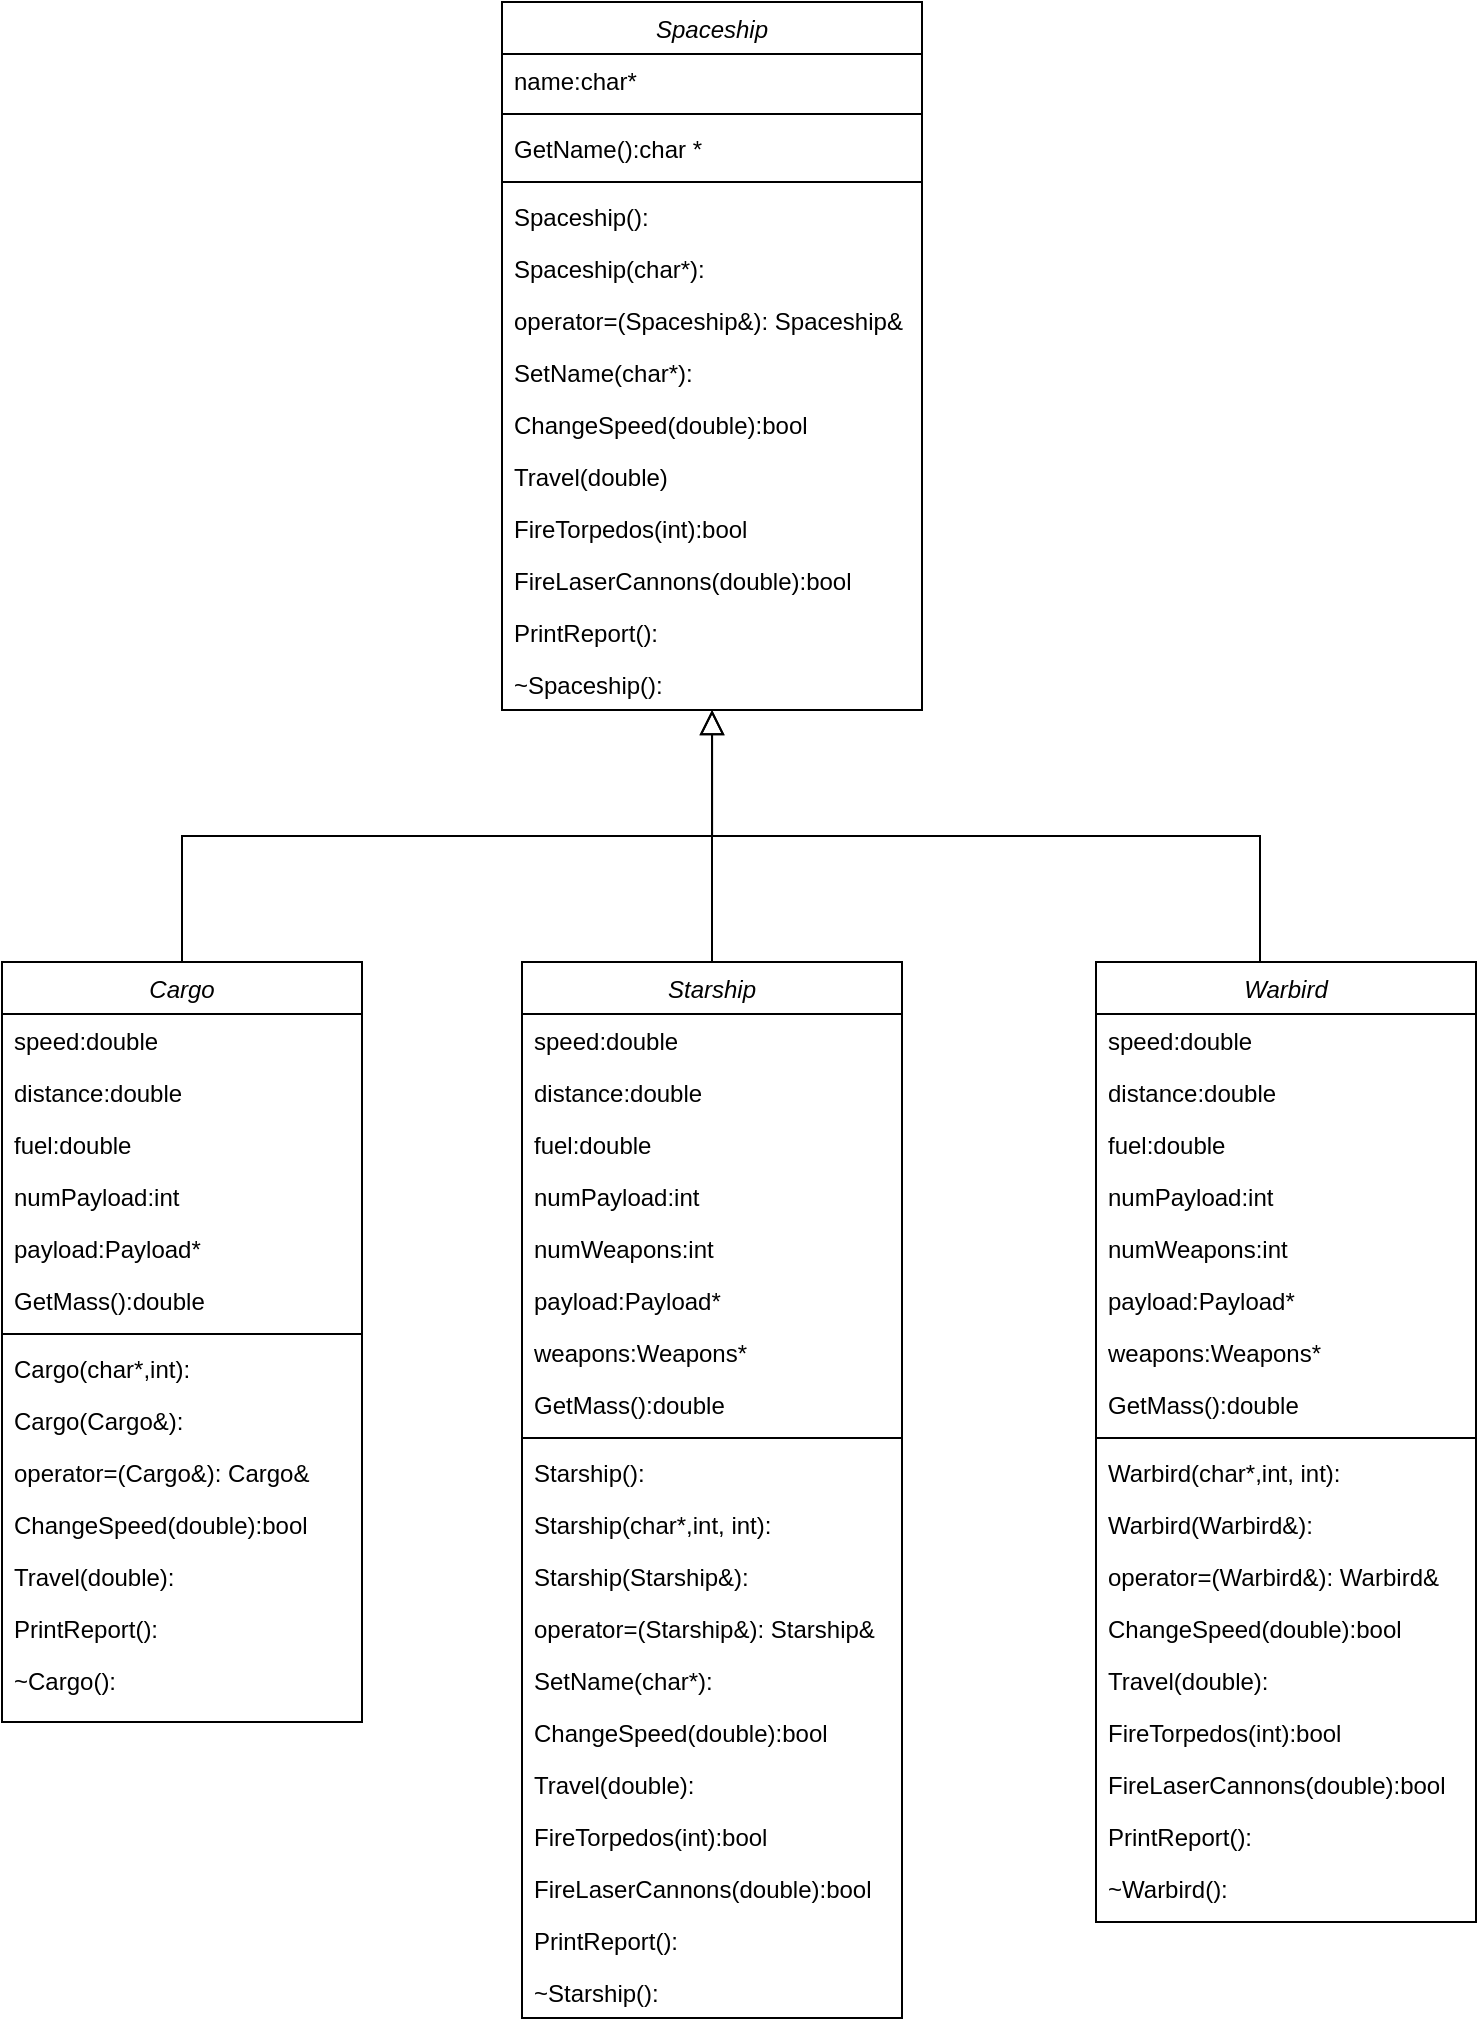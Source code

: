<mxfile version="14.4.9" type="device"><diagram id="C5RBs43oDa-KdzZeNtuy" name="Page-1"><mxGraphModel dx="2031" dy="1097" grid="1" gridSize="10" guides="1" tooltips="1" connect="1" arrows="1" fold="1" page="1" pageScale="1" pageWidth="827" pageHeight="1169" math="0" shadow="0"><root><mxCell id="WIyWlLk6GJQsqaUBKTNV-0"/><mxCell id="WIyWlLk6GJQsqaUBKTNV-1" parent="WIyWlLk6GJQsqaUBKTNV-0"/><mxCell id="zkfFHV4jXpPFQw0GAbJ--0" value="Spaceship" style="swimlane;fontStyle=2;align=center;verticalAlign=top;childLayout=stackLayout;horizontal=1;startSize=26;horizontalStack=0;resizeParent=1;resizeLast=0;collapsible=1;marginBottom=0;rounded=0;shadow=0;strokeWidth=1;" parent="WIyWlLk6GJQsqaUBKTNV-1" vertex="1"><mxGeometry x="340" y="120" width="210" height="354" as="geometry"><mxRectangle x="230" y="140" width="160" height="26" as="alternateBounds"/></mxGeometry></mxCell><mxCell id="zkfFHV4jXpPFQw0GAbJ--1" value="name:char*" style="text;align=left;verticalAlign=top;spacingLeft=4;spacingRight=4;overflow=hidden;rotatable=0;points=[[0,0.5],[1,0.5]];portConstraint=eastwest;" parent="zkfFHV4jXpPFQw0GAbJ--0" vertex="1"><mxGeometry y="26" width="210" height="26" as="geometry"/></mxCell><mxCell id="zkfFHV4jXpPFQw0GAbJ--4" value="" style="line;html=1;strokeWidth=1;align=left;verticalAlign=middle;spacingTop=-1;spacingLeft=3;spacingRight=3;rotatable=0;labelPosition=right;points=[];portConstraint=eastwest;" parent="zkfFHV4jXpPFQw0GAbJ--0" vertex="1"><mxGeometry y="52" width="210" height="8" as="geometry"/></mxCell><mxCell id="zkfFHV4jXpPFQw0GAbJ--5" value="GetName():char *" style="text;align=left;verticalAlign=top;spacingLeft=4;spacingRight=4;overflow=hidden;rotatable=0;points=[[0,0.5],[1,0.5]];portConstraint=eastwest;" parent="zkfFHV4jXpPFQw0GAbJ--0" vertex="1"><mxGeometry y="60" width="210" height="26" as="geometry"/></mxCell><mxCell id="xuWXrnwkn_kz-HRE1EEH-0" value="" style="line;strokeWidth=1;fillColor=none;align=left;verticalAlign=middle;spacingTop=-1;spacingLeft=3;spacingRight=3;rotatable=0;labelPosition=right;points=[];portConstraint=eastwest;" vertex="1" parent="zkfFHV4jXpPFQw0GAbJ--0"><mxGeometry y="86" width="210" height="8" as="geometry"/></mxCell><mxCell id="xuWXrnwkn_kz-HRE1EEH-1" value="Spaceship():&#xA;" style="text;align=left;verticalAlign=top;spacingLeft=4;spacingRight=4;overflow=hidden;rotatable=0;points=[[0,0.5],[1,0.5]];portConstraint=eastwest;" vertex="1" parent="zkfFHV4jXpPFQw0GAbJ--0"><mxGeometry y="94" width="210" height="26" as="geometry"/></mxCell><mxCell id="xuWXrnwkn_kz-HRE1EEH-2" value="Spaceship(char*):&#xA;" style="text;align=left;verticalAlign=top;spacingLeft=4;spacingRight=4;overflow=hidden;rotatable=0;points=[[0,0.5],[1,0.5]];portConstraint=eastwest;" vertex="1" parent="zkfFHV4jXpPFQw0GAbJ--0"><mxGeometry y="120" width="210" height="26" as="geometry"/></mxCell><mxCell id="xuWXrnwkn_kz-HRE1EEH-3" value="operator=(Spaceship&amp;): Spaceship&amp;" style="text;align=left;verticalAlign=top;spacingLeft=4;spacingRight=4;overflow=hidden;rotatable=0;points=[[0,0.5],[1,0.5]];portConstraint=eastwest;" vertex="1" parent="zkfFHV4jXpPFQw0GAbJ--0"><mxGeometry y="146" width="210" height="26" as="geometry"/></mxCell><mxCell id="xuWXrnwkn_kz-HRE1EEH-4" value="SetName(char*):" style="text;align=left;verticalAlign=top;spacingLeft=4;spacingRight=4;overflow=hidden;rotatable=0;points=[[0,0.5],[1,0.5]];portConstraint=eastwest;" vertex="1" parent="zkfFHV4jXpPFQw0GAbJ--0"><mxGeometry y="172" width="210" height="26" as="geometry"/></mxCell><mxCell id="xuWXrnwkn_kz-HRE1EEH-5" value="ChangeSpeed(double):bool" style="text;align=left;verticalAlign=top;spacingLeft=4;spacingRight=4;overflow=hidden;rotatable=0;points=[[0,0.5],[1,0.5]];portConstraint=eastwest;" vertex="1" parent="zkfFHV4jXpPFQw0GAbJ--0"><mxGeometry y="198" width="210" height="26" as="geometry"/></mxCell><mxCell id="xuWXrnwkn_kz-HRE1EEH-6" value="Travel(double)" style="text;align=left;verticalAlign=top;spacingLeft=4;spacingRight=4;overflow=hidden;rotatable=0;points=[[0,0.5],[1,0.5]];portConstraint=eastwest;" vertex="1" parent="zkfFHV4jXpPFQw0GAbJ--0"><mxGeometry y="224" width="210" height="26" as="geometry"/></mxCell><mxCell id="xuWXrnwkn_kz-HRE1EEH-7" value="FireTorpedos(int):bool" style="text;align=left;verticalAlign=top;spacingLeft=4;spacingRight=4;overflow=hidden;rotatable=0;points=[[0,0.5],[1,0.5]];portConstraint=eastwest;" vertex="1" parent="zkfFHV4jXpPFQw0GAbJ--0"><mxGeometry y="250" width="210" height="26" as="geometry"/></mxCell><mxCell id="xuWXrnwkn_kz-HRE1EEH-8" value="FireLaserCannons(double):bool" style="text;align=left;verticalAlign=top;spacingLeft=4;spacingRight=4;overflow=hidden;rotatable=0;points=[[0,0.5],[1,0.5]];portConstraint=eastwest;" vertex="1" parent="zkfFHV4jXpPFQw0GAbJ--0"><mxGeometry y="276" width="210" height="26" as="geometry"/></mxCell><mxCell id="xuWXrnwkn_kz-HRE1EEH-9" value="PrintReport():" style="text;align=left;verticalAlign=top;spacingLeft=4;spacingRight=4;overflow=hidden;rotatable=0;points=[[0,0.5],[1,0.5]];portConstraint=eastwest;" vertex="1" parent="zkfFHV4jXpPFQw0GAbJ--0"><mxGeometry y="302" width="210" height="26" as="geometry"/></mxCell><mxCell id="xuWXrnwkn_kz-HRE1EEH-10" value="~Spaceship():" style="text;align=left;verticalAlign=top;spacingLeft=4;spacingRight=4;overflow=hidden;rotatable=0;points=[[0,0.5],[1,0.5]];portConstraint=eastwest;" vertex="1" parent="zkfFHV4jXpPFQw0GAbJ--0"><mxGeometry y="328" width="210" height="26" as="geometry"/></mxCell><mxCell id="zkfFHV4jXpPFQw0GAbJ--12" value="" style="endArrow=block;endSize=10;endFill=0;shadow=0;strokeWidth=1;rounded=0;edgeStyle=elbowEdgeStyle;elbow=vertical;" parent="WIyWlLk6GJQsqaUBKTNV-1" target="zkfFHV4jXpPFQw0GAbJ--0" edge="1"><mxGeometry width="160" relative="1" as="geometry"><mxPoint x="180" y="600" as="sourcePoint"/><mxPoint x="200" y="203" as="targetPoint"/></mxGeometry></mxCell><mxCell id="xuWXrnwkn_kz-HRE1EEH-11" value="Cargo" style="swimlane;fontStyle=2;align=center;verticalAlign=top;childLayout=stackLayout;horizontal=1;startSize=26;horizontalStack=0;resizeParent=1;resizeLast=0;collapsible=1;marginBottom=0;rounded=0;shadow=0;strokeWidth=1;" vertex="1" parent="WIyWlLk6GJQsqaUBKTNV-1"><mxGeometry x="90" y="600" width="180" height="380" as="geometry"><mxRectangle x="230" y="140" width="160" height="26" as="alternateBounds"/></mxGeometry></mxCell><mxCell id="xuWXrnwkn_kz-HRE1EEH-12" value="speed:double" style="text;align=left;verticalAlign=top;spacingLeft=4;spacingRight=4;overflow=hidden;rotatable=0;points=[[0,0.5],[1,0.5]];portConstraint=eastwest;" vertex="1" parent="xuWXrnwkn_kz-HRE1EEH-11"><mxGeometry y="26" width="180" height="26" as="geometry"/></mxCell><mxCell id="xuWXrnwkn_kz-HRE1EEH-26" value="distance:double" style="text;align=left;verticalAlign=top;spacingLeft=4;spacingRight=4;overflow=hidden;rotatable=0;points=[[0,0.5],[1,0.5]];portConstraint=eastwest;" vertex="1" parent="xuWXrnwkn_kz-HRE1EEH-11"><mxGeometry y="52" width="180" height="26" as="geometry"/></mxCell><mxCell id="xuWXrnwkn_kz-HRE1EEH-27" value="fuel:double" style="text;align=left;verticalAlign=top;spacingLeft=4;spacingRight=4;overflow=hidden;rotatable=0;points=[[0,0.5],[1,0.5]];portConstraint=eastwest;" vertex="1" parent="xuWXrnwkn_kz-HRE1EEH-11"><mxGeometry y="78" width="180" height="26" as="geometry"/></mxCell><mxCell id="xuWXrnwkn_kz-HRE1EEH-28" value="numPayload:int" style="text;align=left;verticalAlign=top;spacingLeft=4;spacingRight=4;overflow=hidden;rotatable=0;points=[[0,0.5],[1,0.5]];portConstraint=eastwest;" vertex="1" parent="xuWXrnwkn_kz-HRE1EEH-11"><mxGeometry y="104" width="180" height="26" as="geometry"/></mxCell><mxCell id="xuWXrnwkn_kz-HRE1EEH-29" value="payload:Payload*" style="text;align=left;verticalAlign=top;spacingLeft=4;spacingRight=4;overflow=hidden;rotatable=0;points=[[0,0.5],[1,0.5]];portConstraint=eastwest;" vertex="1" parent="xuWXrnwkn_kz-HRE1EEH-11"><mxGeometry y="130" width="180" height="26" as="geometry"/></mxCell><mxCell id="xuWXrnwkn_kz-HRE1EEH-30" value="GetMass():double" style="text;align=left;verticalAlign=top;spacingLeft=4;spacingRight=4;overflow=hidden;rotatable=0;points=[[0,0.5],[1,0.5]];portConstraint=eastwest;" vertex="1" parent="xuWXrnwkn_kz-HRE1EEH-11"><mxGeometry y="156" width="180" height="26" as="geometry"/></mxCell><mxCell id="xuWXrnwkn_kz-HRE1EEH-15" value="" style="line;strokeWidth=1;fillColor=none;align=left;verticalAlign=middle;spacingTop=-1;spacingLeft=3;spacingRight=3;rotatable=0;labelPosition=right;points=[];portConstraint=eastwest;" vertex="1" parent="xuWXrnwkn_kz-HRE1EEH-11"><mxGeometry y="182" width="180" height="8" as="geometry"/></mxCell><mxCell id="xuWXrnwkn_kz-HRE1EEH-16" value="Cargo(char*,int):" style="text;align=left;verticalAlign=top;spacingLeft=4;spacingRight=4;overflow=hidden;rotatable=0;points=[[0,0.5],[1,0.5]];portConstraint=eastwest;" vertex="1" parent="xuWXrnwkn_kz-HRE1EEH-11"><mxGeometry y="190" width="180" height="26" as="geometry"/></mxCell><mxCell id="xuWXrnwkn_kz-HRE1EEH-17" value="Cargo(Cargo&amp;):" style="text;align=left;verticalAlign=top;spacingLeft=4;spacingRight=4;overflow=hidden;rotatable=0;points=[[0,0.5],[1,0.5]];portConstraint=eastwest;" vertex="1" parent="xuWXrnwkn_kz-HRE1EEH-11"><mxGeometry y="216" width="180" height="26" as="geometry"/></mxCell><mxCell id="xuWXrnwkn_kz-HRE1EEH-18" value="operator=(Cargo&amp;): Cargo&amp;" style="text;align=left;verticalAlign=top;spacingLeft=4;spacingRight=4;overflow=hidden;rotatable=0;points=[[0,0.5],[1,0.5]];portConstraint=eastwest;" vertex="1" parent="xuWXrnwkn_kz-HRE1EEH-11"><mxGeometry y="242" width="180" height="26" as="geometry"/></mxCell><mxCell id="xuWXrnwkn_kz-HRE1EEH-20" value="ChangeSpeed(double):bool" style="text;align=left;verticalAlign=top;spacingLeft=4;spacingRight=4;overflow=hidden;rotatable=0;points=[[0,0.5],[1,0.5]];portConstraint=eastwest;" vertex="1" parent="xuWXrnwkn_kz-HRE1EEH-11"><mxGeometry y="268" width="180" height="26" as="geometry"/></mxCell><mxCell id="xuWXrnwkn_kz-HRE1EEH-21" value="Travel(double):" style="text;align=left;verticalAlign=top;spacingLeft=4;spacingRight=4;overflow=hidden;rotatable=0;points=[[0,0.5],[1,0.5]];portConstraint=eastwest;" vertex="1" parent="xuWXrnwkn_kz-HRE1EEH-11"><mxGeometry y="294" width="180" height="26" as="geometry"/></mxCell><mxCell id="xuWXrnwkn_kz-HRE1EEH-24" value="PrintReport():" style="text;align=left;verticalAlign=top;spacingLeft=4;spacingRight=4;overflow=hidden;rotatable=0;points=[[0,0.5],[1,0.5]];portConstraint=eastwest;" vertex="1" parent="xuWXrnwkn_kz-HRE1EEH-11"><mxGeometry y="320" width="180" height="26" as="geometry"/></mxCell><mxCell id="xuWXrnwkn_kz-HRE1EEH-25" value="~Cargo():" style="text;align=left;verticalAlign=top;spacingLeft=4;spacingRight=4;overflow=hidden;rotatable=0;points=[[0,0.5],[1,0.5]];portConstraint=eastwest;" vertex="1" parent="xuWXrnwkn_kz-HRE1EEH-11"><mxGeometry y="346" width="180" height="26" as="geometry"/></mxCell><mxCell id="xuWXrnwkn_kz-HRE1EEH-31" value="Starship" style="swimlane;fontStyle=2;align=center;verticalAlign=top;childLayout=stackLayout;horizontal=1;startSize=26;horizontalStack=0;resizeParent=1;resizeLast=0;collapsible=1;marginBottom=0;rounded=0;shadow=0;strokeWidth=1;" vertex="1" parent="WIyWlLk6GJQsqaUBKTNV-1"><mxGeometry x="350" y="600" width="190" height="528" as="geometry"><mxRectangle x="230" y="140" width="160" height="26" as="alternateBounds"/></mxGeometry></mxCell><mxCell id="xuWXrnwkn_kz-HRE1EEH-32" value="speed:double" style="text;align=left;verticalAlign=top;spacingLeft=4;spacingRight=4;overflow=hidden;rotatable=0;points=[[0,0.5],[1,0.5]];portConstraint=eastwest;" vertex="1" parent="xuWXrnwkn_kz-HRE1EEH-31"><mxGeometry y="26" width="190" height="26" as="geometry"/></mxCell><mxCell id="xuWXrnwkn_kz-HRE1EEH-33" value="distance:double" style="text;align=left;verticalAlign=top;spacingLeft=4;spacingRight=4;overflow=hidden;rotatable=0;points=[[0,0.5],[1,0.5]];portConstraint=eastwest;" vertex="1" parent="xuWXrnwkn_kz-HRE1EEH-31"><mxGeometry y="52" width="190" height="26" as="geometry"/></mxCell><mxCell id="xuWXrnwkn_kz-HRE1EEH-34" value="fuel:double" style="text;align=left;verticalAlign=top;spacingLeft=4;spacingRight=4;overflow=hidden;rotatable=0;points=[[0,0.5],[1,0.5]];portConstraint=eastwest;" vertex="1" parent="xuWXrnwkn_kz-HRE1EEH-31"><mxGeometry y="78" width="190" height="26" as="geometry"/></mxCell><mxCell id="xuWXrnwkn_kz-HRE1EEH-35" value="numPayload:int" style="text;align=left;verticalAlign=top;spacingLeft=4;spacingRight=4;overflow=hidden;rotatable=0;points=[[0,0.5],[1,0.5]];portConstraint=eastwest;" vertex="1" parent="xuWXrnwkn_kz-HRE1EEH-31"><mxGeometry y="104" width="190" height="26" as="geometry"/></mxCell><mxCell id="xuWXrnwkn_kz-HRE1EEH-47" value="numWeapons:int" style="text;align=left;verticalAlign=top;spacingLeft=4;spacingRight=4;overflow=hidden;rotatable=0;points=[[0,0.5],[1,0.5]];portConstraint=eastwest;" vertex="1" parent="xuWXrnwkn_kz-HRE1EEH-31"><mxGeometry y="130" width="190" height="26" as="geometry"/></mxCell><mxCell id="xuWXrnwkn_kz-HRE1EEH-36" value="payload:Payload*" style="text;align=left;verticalAlign=top;spacingLeft=4;spacingRight=4;overflow=hidden;rotatable=0;points=[[0,0.5],[1,0.5]];portConstraint=eastwest;" vertex="1" parent="xuWXrnwkn_kz-HRE1EEH-31"><mxGeometry y="156" width="190" height="26" as="geometry"/></mxCell><mxCell id="xuWXrnwkn_kz-HRE1EEH-48" value="weapons:Weapons*" style="text;align=left;verticalAlign=top;spacingLeft=4;spacingRight=4;overflow=hidden;rotatable=0;points=[[0,0.5],[1,0.5]];portConstraint=eastwest;" vertex="1" parent="xuWXrnwkn_kz-HRE1EEH-31"><mxGeometry y="182" width="190" height="26" as="geometry"/></mxCell><mxCell id="xuWXrnwkn_kz-HRE1EEH-37" value="GetMass():double" style="text;align=left;verticalAlign=top;spacingLeft=4;spacingRight=4;overflow=hidden;rotatable=0;points=[[0,0.5],[1,0.5]];portConstraint=eastwest;" vertex="1" parent="xuWXrnwkn_kz-HRE1EEH-31"><mxGeometry y="208" width="190" height="26" as="geometry"/></mxCell><mxCell id="xuWXrnwkn_kz-HRE1EEH-38" value="" style="line;strokeWidth=1;fillColor=none;align=left;verticalAlign=middle;spacingTop=-1;spacingLeft=3;spacingRight=3;rotatable=0;labelPosition=right;points=[];portConstraint=eastwest;" vertex="1" parent="xuWXrnwkn_kz-HRE1EEH-31"><mxGeometry y="234" width="190" height="8" as="geometry"/></mxCell><mxCell id="xuWXrnwkn_kz-HRE1EEH-39" value="Starship():" style="text;align=left;verticalAlign=top;spacingLeft=4;spacingRight=4;overflow=hidden;rotatable=0;points=[[0,0.5],[1,0.5]];portConstraint=eastwest;" vertex="1" parent="xuWXrnwkn_kz-HRE1EEH-31"><mxGeometry y="242" width="190" height="26" as="geometry"/></mxCell><mxCell id="xuWXrnwkn_kz-HRE1EEH-49" value="Starship(char*,int, int):" style="text;align=left;verticalAlign=top;spacingLeft=4;spacingRight=4;overflow=hidden;rotatable=0;points=[[0,0.5],[1,0.5]];portConstraint=eastwest;" vertex="1" parent="xuWXrnwkn_kz-HRE1EEH-31"><mxGeometry y="268" width="190" height="26" as="geometry"/></mxCell><mxCell id="xuWXrnwkn_kz-HRE1EEH-40" value="Starship(Starship&amp;):" style="text;align=left;verticalAlign=top;spacingLeft=4;spacingRight=4;overflow=hidden;rotatable=0;points=[[0,0.5],[1,0.5]];portConstraint=eastwest;" vertex="1" parent="xuWXrnwkn_kz-HRE1EEH-31"><mxGeometry y="294" width="190" height="26" as="geometry"/></mxCell><mxCell id="xuWXrnwkn_kz-HRE1EEH-41" value="operator=(Starship&amp;): Starship&amp;" style="text;align=left;verticalAlign=top;spacingLeft=4;spacingRight=4;overflow=hidden;rotatable=0;points=[[0,0.5],[1,0.5]];portConstraint=eastwest;" vertex="1" parent="xuWXrnwkn_kz-HRE1EEH-31"><mxGeometry y="320" width="190" height="26" as="geometry"/></mxCell><mxCell id="xuWXrnwkn_kz-HRE1EEH-52" value="SetName(char*):" style="text;align=left;verticalAlign=top;spacingLeft=4;spacingRight=4;overflow=hidden;rotatable=0;points=[[0,0.5],[1,0.5]];portConstraint=eastwest;" vertex="1" parent="xuWXrnwkn_kz-HRE1EEH-31"><mxGeometry y="346" width="190" height="26" as="geometry"/></mxCell><mxCell id="xuWXrnwkn_kz-HRE1EEH-42" value="ChangeSpeed(double):bool" style="text;align=left;verticalAlign=top;spacingLeft=4;spacingRight=4;overflow=hidden;rotatable=0;points=[[0,0.5],[1,0.5]];portConstraint=eastwest;" vertex="1" parent="xuWXrnwkn_kz-HRE1EEH-31"><mxGeometry y="372" width="190" height="26" as="geometry"/></mxCell><mxCell id="xuWXrnwkn_kz-HRE1EEH-43" value="Travel(double):" style="text;align=left;verticalAlign=top;spacingLeft=4;spacingRight=4;overflow=hidden;rotatable=0;points=[[0,0.5],[1,0.5]];portConstraint=eastwest;" vertex="1" parent="xuWXrnwkn_kz-HRE1EEH-31"><mxGeometry y="398" width="190" height="26" as="geometry"/></mxCell><mxCell id="xuWXrnwkn_kz-HRE1EEH-50" value="FireTorpedos(int):bool" style="text;align=left;verticalAlign=top;spacingLeft=4;spacingRight=4;overflow=hidden;rotatable=0;points=[[0,0.5],[1,0.5]];portConstraint=eastwest;" vertex="1" parent="xuWXrnwkn_kz-HRE1EEH-31"><mxGeometry y="424" width="190" height="26" as="geometry"/></mxCell><mxCell id="xuWXrnwkn_kz-HRE1EEH-51" value="FireLaserCannons(double):bool" style="text;align=left;verticalAlign=top;spacingLeft=4;spacingRight=4;overflow=hidden;rotatable=0;points=[[0,0.5],[1,0.5]];portConstraint=eastwest;" vertex="1" parent="xuWXrnwkn_kz-HRE1EEH-31"><mxGeometry y="450" width="190" height="26" as="geometry"/></mxCell><mxCell id="xuWXrnwkn_kz-HRE1EEH-44" value="PrintReport():" style="text;align=left;verticalAlign=top;spacingLeft=4;spacingRight=4;overflow=hidden;rotatable=0;points=[[0,0.5],[1,0.5]];portConstraint=eastwest;" vertex="1" parent="xuWXrnwkn_kz-HRE1EEH-31"><mxGeometry y="476" width="190" height="26" as="geometry"/></mxCell><mxCell id="xuWXrnwkn_kz-HRE1EEH-45" value="~Starship():" style="text;align=left;verticalAlign=top;spacingLeft=4;spacingRight=4;overflow=hidden;rotatable=0;points=[[0,0.5],[1,0.5]];portConstraint=eastwest;" vertex="1" parent="xuWXrnwkn_kz-HRE1EEH-31"><mxGeometry y="502" width="190" height="26" as="geometry"/></mxCell><mxCell id="xuWXrnwkn_kz-HRE1EEH-46" value="" style="endArrow=none;html=1;exitX=0.5;exitY=0;exitDx=0;exitDy=0;" edge="1" parent="WIyWlLk6GJQsqaUBKTNV-1" source="xuWXrnwkn_kz-HRE1EEH-31"><mxGeometry width="50" height="50" relative="1" as="geometry"><mxPoint x="390" y="750" as="sourcePoint"/><mxPoint x="445" y="530" as="targetPoint"/></mxGeometry></mxCell><mxCell id="xuWXrnwkn_kz-HRE1EEH-53" value="Warbird" style="swimlane;fontStyle=2;align=center;verticalAlign=top;childLayout=stackLayout;horizontal=1;startSize=26;horizontalStack=0;resizeParent=1;resizeLast=0;collapsible=1;marginBottom=0;rounded=0;shadow=0;strokeWidth=1;" vertex="1" parent="WIyWlLk6GJQsqaUBKTNV-1"><mxGeometry x="637" y="600" width="190" height="480" as="geometry"><mxRectangle x="230" y="140" width="160" height="26" as="alternateBounds"/></mxGeometry></mxCell><mxCell id="xuWXrnwkn_kz-HRE1EEH-54" value="speed:double" style="text;align=left;verticalAlign=top;spacingLeft=4;spacingRight=4;overflow=hidden;rotatable=0;points=[[0,0.5],[1,0.5]];portConstraint=eastwest;" vertex="1" parent="xuWXrnwkn_kz-HRE1EEH-53"><mxGeometry y="26" width="190" height="26" as="geometry"/></mxCell><mxCell id="xuWXrnwkn_kz-HRE1EEH-55" value="distance:double" style="text;align=left;verticalAlign=top;spacingLeft=4;spacingRight=4;overflow=hidden;rotatable=0;points=[[0,0.5],[1,0.5]];portConstraint=eastwest;" vertex="1" parent="xuWXrnwkn_kz-HRE1EEH-53"><mxGeometry y="52" width="190" height="26" as="geometry"/></mxCell><mxCell id="xuWXrnwkn_kz-HRE1EEH-56" value="fuel:double" style="text;align=left;verticalAlign=top;spacingLeft=4;spacingRight=4;overflow=hidden;rotatable=0;points=[[0,0.5],[1,0.5]];portConstraint=eastwest;" vertex="1" parent="xuWXrnwkn_kz-HRE1EEH-53"><mxGeometry y="78" width="190" height="26" as="geometry"/></mxCell><mxCell id="xuWXrnwkn_kz-HRE1EEH-57" value="numPayload:int" style="text;align=left;verticalAlign=top;spacingLeft=4;spacingRight=4;overflow=hidden;rotatable=0;points=[[0,0.5],[1,0.5]];portConstraint=eastwest;" vertex="1" parent="xuWXrnwkn_kz-HRE1EEH-53"><mxGeometry y="104" width="190" height="26" as="geometry"/></mxCell><mxCell id="xuWXrnwkn_kz-HRE1EEH-58" value="numWeapons:int" style="text;align=left;verticalAlign=top;spacingLeft=4;spacingRight=4;overflow=hidden;rotatable=0;points=[[0,0.5],[1,0.5]];portConstraint=eastwest;" vertex="1" parent="xuWXrnwkn_kz-HRE1EEH-53"><mxGeometry y="130" width="190" height="26" as="geometry"/></mxCell><mxCell id="xuWXrnwkn_kz-HRE1EEH-59" value="payload:Payload*" style="text;align=left;verticalAlign=top;spacingLeft=4;spacingRight=4;overflow=hidden;rotatable=0;points=[[0,0.5],[1,0.5]];portConstraint=eastwest;" vertex="1" parent="xuWXrnwkn_kz-HRE1EEH-53"><mxGeometry y="156" width="190" height="26" as="geometry"/></mxCell><mxCell id="xuWXrnwkn_kz-HRE1EEH-60" value="weapons:Weapons*" style="text;align=left;verticalAlign=top;spacingLeft=4;spacingRight=4;overflow=hidden;rotatable=0;points=[[0,0.5],[1,0.5]];portConstraint=eastwest;" vertex="1" parent="xuWXrnwkn_kz-HRE1EEH-53"><mxGeometry y="182" width="190" height="26" as="geometry"/></mxCell><mxCell id="xuWXrnwkn_kz-HRE1EEH-61" value="GetMass():double" style="text;align=left;verticalAlign=top;spacingLeft=4;spacingRight=4;overflow=hidden;rotatable=0;points=[[0,0.5],[1,0.5]];portConstraint=eastwest;" vertex="1" parent="xuWXrnwkn_kz-HRE1EEH-53"><mxGeometry y="208" width="190" height="26" as="geometry"/></mxCell><mxCell id="xuWXrnwkn_kz-HRE1EEH-62" value="" style="line;strokeWidth=1;fillColor=none;align=left;verticalAlign=middle;spacingTop=-1;spacingLeft=3;spacingRight=3;rotatable=0;labelPosition=right;points=[];portConstraint=eastwest;" vertex="1" parent="xuWXrnwkn_kz-HRE1EEH-53"><mxGeometry y="234" width="190" height="8" as="geometry"/></mxCell><mxCell id="xuWXrnwkn_kz-HRE1EEH-64" value="Warbird(char*,int, int):" style="text;align=left;verticalAlign=top;spacingLeft=4;spacingRight=4;overflow=hidden;rotatable=0;points=[[0,0.5],[1,0.5]];portConstraint=eastwest;" vertex="1" parent="xuWXrnwkn_kz-HRE1EEH-53"><mxGeometry y="242" width="190" height="26" as="geometry"/></mxCell><mxCell id="xuWXrnwkn_kz-HRE1EEH-65" value="Warbird(Warbird&amp;):" style="text;align=left;verticalAlign=top;spacingLeft=4;spacingRight=4;overflow=hidden;rotatable=0;points=[[0,0.5],[1,0.5]];portConstraint=eastwest;" vertex="1" parent="xuWXrnwkn_kz-HRE1EEH-53"><mxGeometry y="268" width="190" height="26" as="geometry"/></mxCell><mxCell id="xuWXrnwkn_kz-HRE1EEH-66" value="operator=(Warbird&amp;): Warbird&amp;" style="text;align=left;verticalAlign=top;spacingLeft=4;spacingRight=4;overflow=hidden;rotatable=0;points=[[0,0.5],[1,0.5]];portConstraint=eastwest;" vertex="1" parent="xuWXrnwkn_kz-HRE1EEH-53"><mxGeometry y="294" width="190" height="26" as="geometry"/></mxCell><mxCell id="xuWXrnwkn_kz-HRE1EEH-68" value="ChangeSpeed(double):bool" style="text;align=left;verticalAlign=top;spacingLeft=4;spacingRight=4;overflow=hidden;rotatable=0;points=[[0,0.5],[1,0.5]];portConstraint=eastwest;" vertex="1" parent="xuWXrnwkn_kz-HRE1EEH-53"><mxGeometry y="320" width="190" height="26" as="geometry"/></mxCell><mxCell id="xuWXrnwkn_kz-HRE1EEH-69" value="Travel(double):" style="text;align=left;verticalAlign=top;spacingLeft=4;spacingRight=4;overflow=hidden;rotatable=0;points=[[0,0.5],[1,0.5]];portConstraint=eastwest;" vertex="1" parent="xuWXrnwkn_kz-HRE1EEH-53"><mxGeometry y="346" width="190" height="26" as="geometry"/></mxCell><mxCell id="xuWXrnwkn_kz-HRE1EEH-70" value="FireTorpedos(int):bool" style="text;align=left;verticalAlign=top;spacingLeft=4;spacingRight=4;overflow=hidden;rotatable=0;points=[[0,0.5],[1,0.5]];portConstraint=eastwest;" vertex="1" parent="xuWXrnwkn_kz-HRE1EEH-53"><mxGeometry y="372" width="190" height="26" as="geometry"/></mxCell><mxCell id="xuWXrnwkn_kz-HRE1EEH-71" value="FireLaserCannons(double):bool" style="text;align=left;verticalAlign=top;spacingLeft=4;spacingRight=4;overflow=hidden;rotatable=0;points=[[0,0.5],[1,0.5]];portConstraint=eastwest;" vertex="1" parent="xuWXrnwkn_kz-HRE1EEH-53"><mxGeometry y="398" width="190" height="26" as="geometry"/></mxCell><mxCell id="xuWXrnwkn_kz-HRE1EEH-72" value="PrintReport():" style="text;align=left;verticalAlign=top;spacingLeft=4;spacingRight=4;overflow=hidden;rotatable=0;points=[[0,0.5],[1,0.5]];portConstraint=eastwest;" vertex="1" parent="xuWXrnwkn_kz-HRE1EEH-53"><mxGeometry y="424" width="190" height="26" as="geometry"/></mxCell><mxCell id="xuWXrnwkn_kz-HRE1EEH-73" value="~Warbird():" style="text;align=left;verticalAlign=top;spacingLeft=4;spacingRight=4;overflow=hidden;rotatable=0;points=[[0,0.5],[1,0.5]];portConstraint=eastwest;" vertex="1" parent="xuWXrnwkn_kz-HRE1EEH-53"><mxGeometry y="450" width="190" height="26" as="geometry"/></mxCell><mxCell id="xuWXrnwkn_kz-HRE1EEH-74" value="" style="endArrow=block;endSize=10;endFill=0;shadow=0;strokeWidth=1;rounded=0;edgeStyle=elbowEdgeStyle;elbow=vertical;entryX=0.505;entryY=1.038;entryDx=0;entryDy=0;entryPerimeter=0;" edge="1" parent="WIyWlLk6GJQsqaUBKTNV-1"><mxGeometry width="160" relative="1" as="geometry"><mxPoint x="719" y="600" as="sourcePoint"/><mxPoint x="445.05" y="473.988" as="targetPoint"/><Array as="points"><mxPoint x="580" y="537"/></Array></mxGeometry></mxCell></root></mxGraphModel></diagram></mxfile>